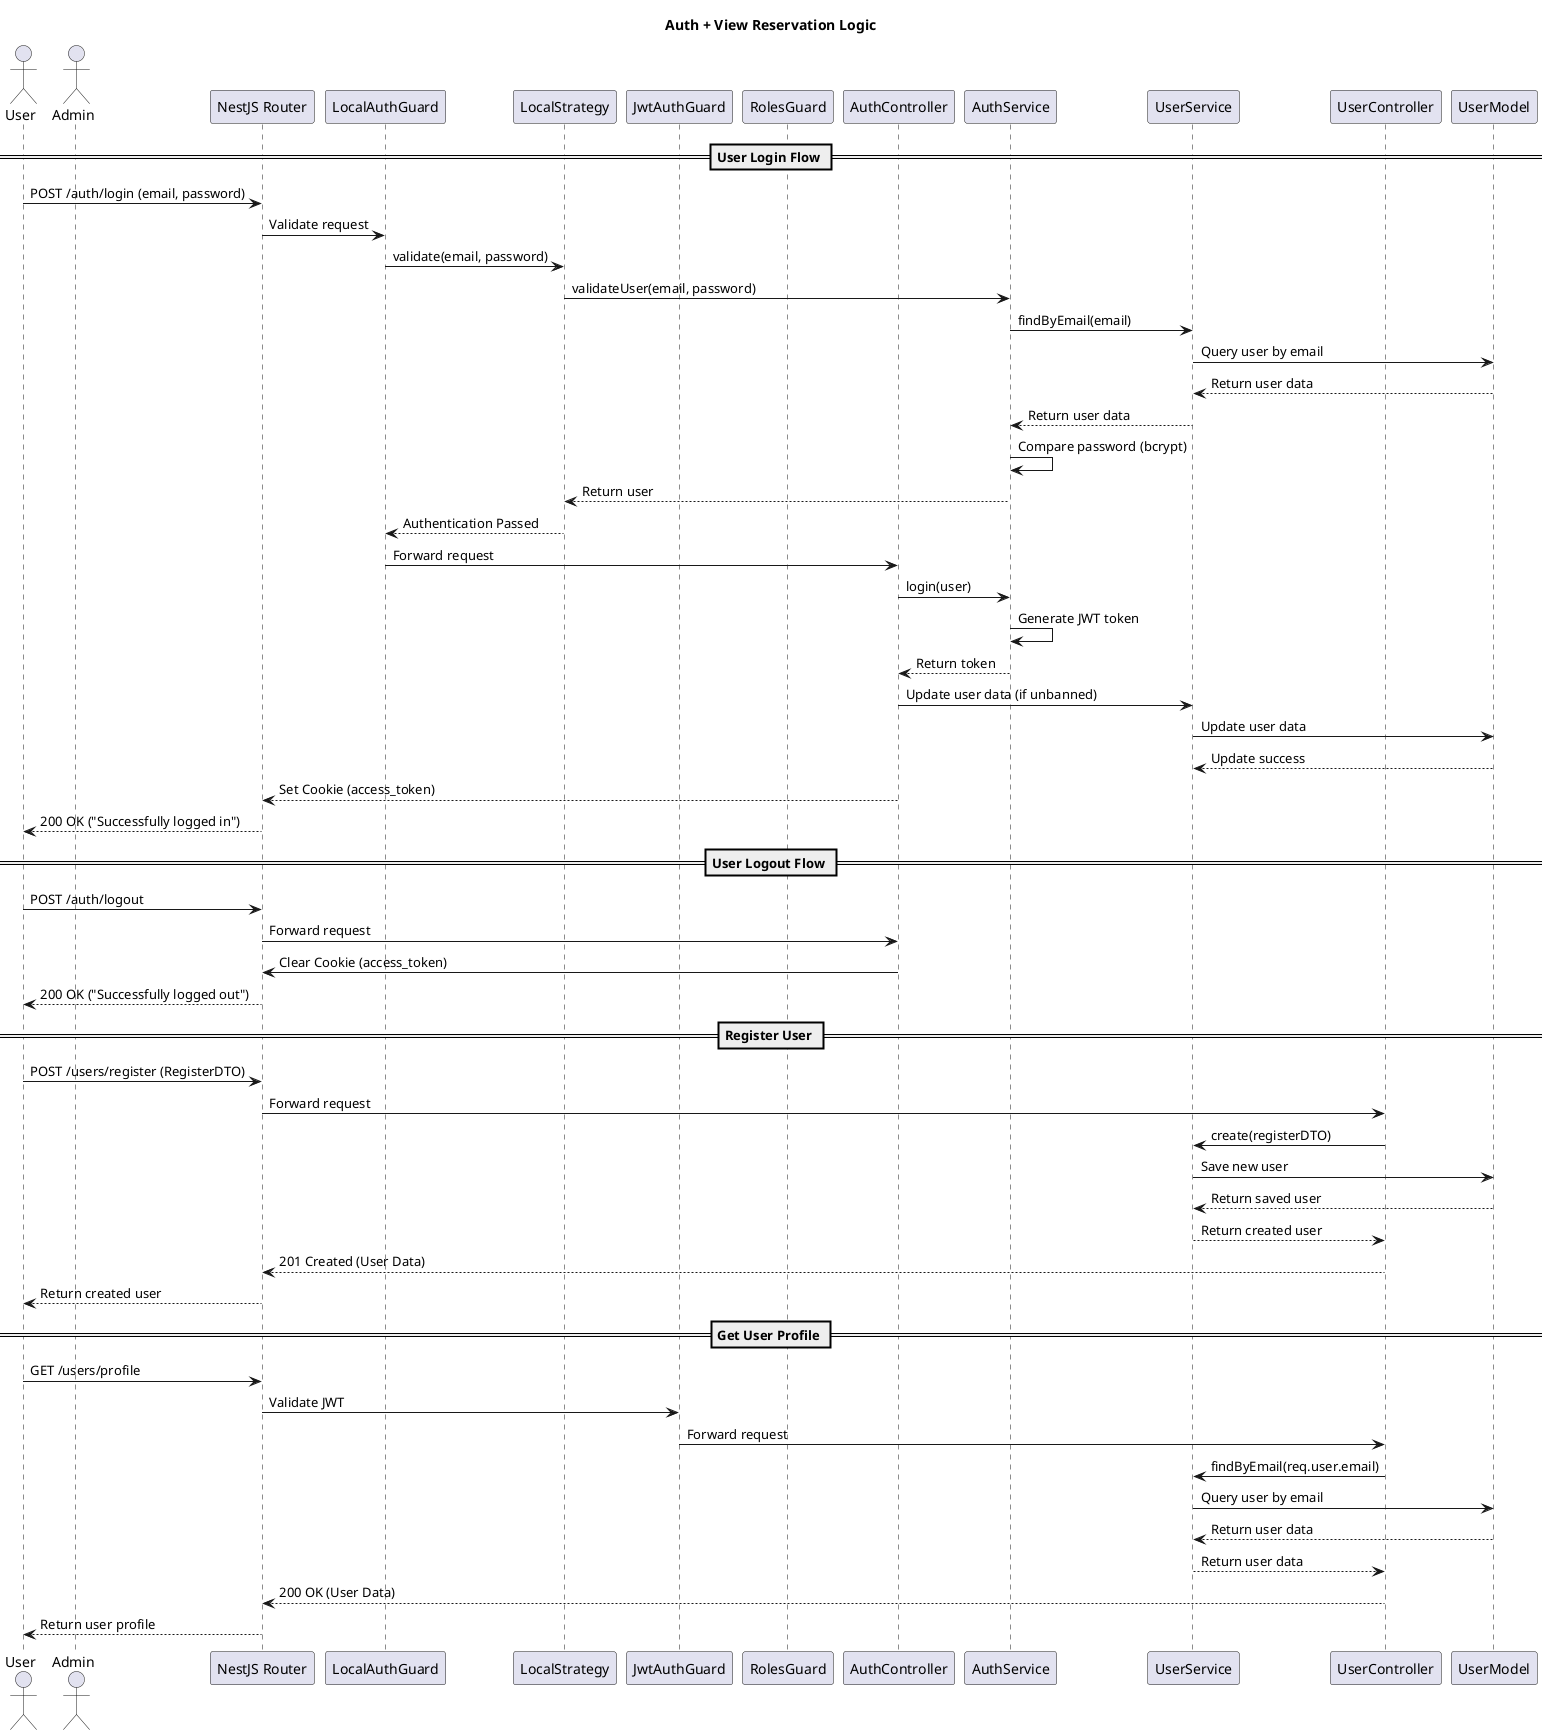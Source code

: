 
' register, login, logout
@startuml
title Auth + View Reservation Logic

actor User
actor Admin

participant "NestJS Router" as Router
participant "LocalAuthGuard" as LocalAuthGuard
participant "LocalStrategy" as Strategy
participant "JwtAuthGuard" as JwtAuthGuard
participant "RolesGuard" as RolesGuard
participant "AuthController" as AuthController
participant "AuthService" as AuthService
participant "UserService" as UserService
participant "UserController" as UserController
participant "UserModel" as Database

== User Login Flow ==
User -> Router: POST /auth/login (email, password)
Router -> LocalAuthGuard: Validate request
LocalAuthGuard -> Strategy: validate(email, password)
Strategy -> AuthService: validateUser(email, password)
AuthService -> UserService: findByEmail(email)
UserService -> Database: Query user by email
Database --> UserService: Return user data
UserService --> AuthService: Return user data
AuthService -> AuthService: Compare password (bcrypt)
AuthService --> Strategy: Return user
Strategy --> LocalAuthGuard: Authentication Passed
LocalAuthGuard -> AuthController: Forward request
AuthController -> AuthService: login(user)
AuthService -> AuthService: Generate JWT token
AuthService --> AuthController: Return token
AuthController -> UserService: Update user data (if unbanned)
UserService -> Database: Update user data
Database --> UserService: Update success
AuthController --> Router: Set Cookie (access_token)
Router --> User: 200 OK ("Successfully logged in")

== User Logout Flow ==
User -> Router: POST /auth/logout
Router -> AuthController: Forward request
AuthController -> Router: Clear Cookie (access_token)
Router --> User: 200 OK ("Successfully logged out")

== Register User ==
User -> Router: POST /users/register (RegisterDTO)
Router -> UserController: Forward request
UserController -> UserService: create(registerDTO)
UserService -> Database: Save new user
Database --> UserService: Return saved user
UserService --> UserController: Return created user
UserController --> Router: 201 Created (User Data)
Router --> User: Return created user

== Get User Profile ==
User -> Router: GET /users/profile
Router -> JwtAuthGuard: Validate JWT
JwtAuthGuard -> UserController: Forward request
UserController -> UserService: findByEmail(req.user.email)
UserService -> Database: Query user by email
Database --> UserService: Return user data
UserService --> UserController: Return user data
UserController --> Router: 200 OK (User Data)
Router --> User: Return user profile


@enduml
